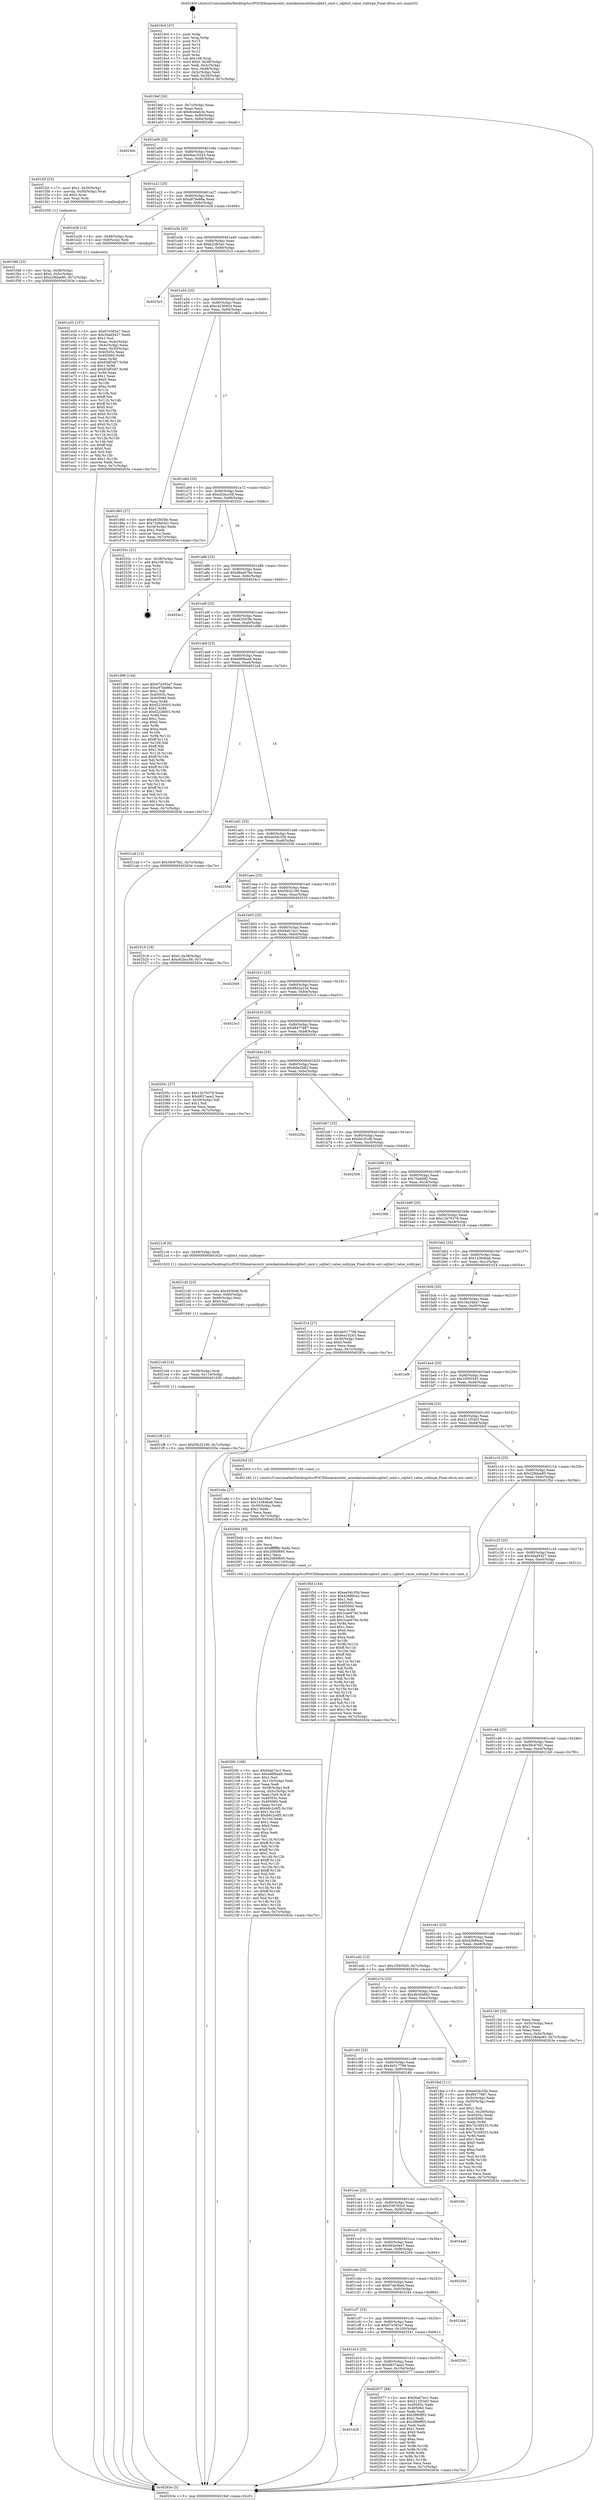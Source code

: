 digraph "0x4019c0" {
  label = "0x4019c0 (/mnt/c/Users/mathe/Desktop/tcc/POCII/binaries/extr_mimikatzmodulessqlite3_omit.c_sqlite3_value_subtype_Final-ollvm.out::main(0))"
  labelloc = "t"
  node[shape=record]

  Entry [label="",width=0.3,height=0.3,shape=circle,fillcolor=black,style=filled]
  "0x4019ef" [label="{
     0x4019ef [26]\l
     | [instrs]\l
     &nbsp;&nbsp;0x4019ef \<+3\>: mov -0x7c(%rbp),%eax\l
     &nbsp;&nbsp;0x4019f2 \<+2\>: mov %eax,%ecx\l
     &nbsp;&nbsp;0x4019f4 \<+6\>: sub $0x8ce4ab3e,%ecx\l
     &nbsp;&nbsp;0x4019fa \<+3\>: mov %eax,-0x80(%rbp)\l
     &nbsp;&nbsp;0x4019fd \<+6\>: mov %ecx,-0x84(%rbp)\l
     &nbsp;&nbsp;0x401a03 \<+6\>: je 000000000040249c \<main+0xadc\>\l
  }"]
  "0x40249c" [label="{
     0x40249c\l
  }", style=dashed]
  "0x401a09" [label="{
     0x401a09 [25]\l
     | [instrs]\l
     &nbsp;&nbsp;0x401a09 \<+5\>: jmp 0000000000401a0e \<main+0x4e\>\l
     &nbsp;&nbsp;0x401a0e \<+3\>: mov -0x80(%rbp),%eax\l
     &nbsp;&nbsp;0x401a11 \<+5\>: sub $0x9ea10243,%eax\l
     &nbsp;&nbsp;0x401a16 \<+6\>: mov %eax,-0x88(%rbp)\l
     &nbsp;&nbsp;0x401a1c \<+6\>: je 0000000000401f2f \<main+0x56f\>\l
  }"]
  Exit [label="",width=0.3,height=0.3,shape=circle,fillcolor=black,style=filled,peripheries=2]
  "0x401f2f" [label="{
     0x401f2f [23]\l
     | [instrs]\l
     &nbsp;&nbsp;0x401f2f \<+7\>: movl $0x1,-0x50(%rbp)\l
     &nbsp;&nbsp;0x401f36 \<+4\>: movslq -0x50(%rbp),%rax\l
     &nbsp;&nbsp;0x401f3a \<+4\>: shl $0x2,%rax\l
     &nbsp;&nbsp;0x401f3e \<+3\>: mov %rax,%rdi\l
     &nbsp;&nbsp;0x401f41 \<+5\>: call 0000000000401050 \<malloc@plt\>\l
     | [calls]\l
     &nbsp;&nbsp;0x401050 \{1\} (unknown)\l
  }"]
  "0x401a22" [label="{
     0x401a22 [25]\l
     | [instrs]\l
     &nbsp;&nbsp;0x401a22 \<+5\>: jmp 0000000000401a27 \<main+0x67\>\l
     &nbsp;&nbsp;0x401a27 \<+3\>: mov -0x80(%rbp),%eax\l
     &nbsp;&nbsp;0x401a2a \<+5\>: sub $0xa97be88a,%eax\l
     &nbsp;&nbsp;0x401a2f \<+6\>: mov %eax,-0x8c(%rbp)\l
     &nbsp;&nbsp;0x401a35 \<+6\>: je 0000000000401e28 \<main+0x468\>\l
  }"]
  "0x4021f8" [label="{
     0x4021f8 [12]\l
     | [instrs]\l
     &nbsp;&nbsp;0x4021f8 \<+7\>: movl $0xf3b32190,-0x7c(%rbp)\l
     &nbsp;&nbsp;0x4021ff \<+5\>: jmp 000000000040263e \<main+0xc7e\>\l
  }"]
  "0x401e28" [label="{
     0x401e28 [13]\l
     | [instrs]\l
     &nbsp;&nbsp;0x401e28 \<+4\>: mov -0x48(%rbp),%rax\l
     &nbsp;&nbsp;0x401e2c \<+4\>: mov 0x8(%rax),%rdi\l
     &nbsp;&nbsp;0x401e30 \<+5\>: call 0000000000401060 \<atoi@plt\>\l
     | [calls]\l
     &nbsp;&nbsp;0x401060 \{1\} (unknown)\l
  }"]
  "0x401a3b" [label="{
     0x401a3b [25]\l
     | [instrs]\l
     &nbsp;&nbsp;0x401a3b \<+5\>: jmp 0000000000401a40 \<main+0x80\>\l
     &nbsp;&nbsp;0x401a40 \<+3\>: mov -0x80(%rbp),%eax\l
     &nbsp;&nbsp;0x401a43 \<+5\>: sub $0xb2cf63a1,%eax\l
     &nbsp;&nbsp;0x401a48 \<+6\>: mov %eax,-0x90(%rbp)\l
     &nbsp;&nbsp;0x401a4e \<+6\>: je 00000000004025c3 \<main+0xc03\>\l
  }"]
  "0x4021e9" [label="{
     0x4021e9 [15]\l
     | [instrs]\l
     &nbsp;&nbsp;0x4021e9 \<+4\>: mov -0x58(%rbp),%rdi\l
     &nbsp;&nbsp;0x4021ed \<+6\>: mov %eax,-0x114(%rbp)\l
     &nbsp;&nbsp;0x4021f3 \<+5\>: call 0000000000401030 \<free@plt\>\l
     | [calls]\l
     &nbsp;&nbsp;0x401030 \{1\} (unknown)\l
  }"]
  "0x4025c3" [label="{
     0x4025c3\l
  }", style=dashed]
  "0x401a54" [label="{
     0x401a54 [25]\l
     | [instrs]\l
     &nbsp;&nbsp;0x401a54 \<+5\>: jmp 0000000000401a59 \<main+0x99\>\l
     &nbsp;&nbsp;0x401a59 \<+3\>: mov -0x80(%rbp),%eax\l
     &nbsp;&nbsp;0x401a5c \<+5\>: sub $0xc4230924,%eax\l
     &nbsp;&nbsp;0x401a61 \<+6\>: mov %eax,-0x94(%rbp)\l
     &nbsp;&nbsp;0x401a67 \<+6\>: je 0000000000401d65 \<main+0x3a5\>\l
  }"]
  "0x4021d2" [label="{
     0x4021d2 [23]\l
     | [instrs]\l
     &nbsp;&nbsp;0x4021d2 \<+10\>: movabs $0x4030d6,%rdi\l
     &nbsp;&nbsp;0x4021dc \<+3\>: mov %eax,-0x60(%rbp)\l
     &nbsp;&nbsp;0x4021df \<+3\>: mov -0x60(%rbp),%esi\l
     &nbsp;&nbsp;0x4021e2 \<+2\>: mov $0x0,%al\l
     &nbsp;&nbsp;0x4021e4 \<+5\>: call 0000000000401040 \<printf@plt\>\l
     | [calls]\l
     &nbsp;&nbsp;0x401040 \{1\} (unknown)\l
  }"]
  "0x401d65" [label="{
     0x401d65 [27]\l
     | [instrs]\l
     &nbsp;&nbsp;0x401d65 \<+5\>: mov $0xe63503fe,%eax\l
     &nbsp;&nbsp;0x401d6a \<+5\>: mov $0x720bd3d1,%ecx\l
     &nbsp;&nbsp;0x401d6f \<+3\>: mov -0x34(%rbp),%edx\l
     &nbsp;&nbsp;0x401d72 \<+3\>: cmp $0x2,%edx\l
     &nbsp;&nbsp;0x401d75 \<+3\>: cmovne %ecx,%eax\l
     &nbsp;&nbsp;0x401d78 \<+3\>: mov %eax,-0x7c(%rbp)\l
     &nbsp;&nbsp;0x401d7b \<+5\>: jmp 000000000040263e \<main+0xc7e\>\l
  }"]
  "0x401a6d" [label="{
     0x401a6d [25]\l
     | [instrs]\l
     &nbsp;&nbsp;0x401a6d \<+5\>: jmp 0000000000401a72 \<main+0xb2\>\l
     &nbsp;&nbsp;0x401a72 \<+3\>: mov -0x80(%rbp),%eax\l
     &nbsp;&nbsp;0x401a75 \<+5\>: sub $0xc62bcc58,%eax\l
     &nbsp;&nbsp;0x401a7a \<+6\>: mov %eax,-0x98(%rbp)\l
     &nbsp;&nbsp;0x401a80 \<+6\>: je 000000000040252c \<main+0xb6c\>\l
  }"]
  "0x40263e" [label="{
     0x40263e [5]\l
     | [instrs]\l
     &nbsp;&nbsp;0x40263e \<+5\>: jmp 00000000004019ef \<main+0x2f\>\l
  }"]
  "0x4019c0" [label="{
     0x4019c0 [47]\l
     | [instrs]\l
     &nbsp;&nbsp;0x4019c0 \<+1\>: push %rbp\l
     &nbsp;&nbsp;0x4019c1 \<+3\>: mov %rsp,%rbp\l
     &nbsp;&nbsp;0x4019c4 \<+2\>: push %r15\l
     &nbsp;&nbsp;0x4019c6 \<+2\>: push %r14\l
     &nbsp;&nbsp;0x4019c8 \<+2\>: push %r13\l
     &nbsp;&nbsp;0x4019ca \<+2\>: push %r12\l
     &nbsp;&nbsp;0x4019cc \<+1\>: push %rbx\l
     &nbsp;&nbsp;0x4019cd \<+7\>: sub $0x108,%rsp\l
     &nbsp;&nbsp;0x4019d4 \<+7\>: movl $0x0,-0x38(%rbp)\l
     &nbsp;&nbsp;0x4019db \<+3\>: mov %edi,-0x3c(%rbp)\l
     &nbsp;&nbsp;0x4019de \<+4\>: mov %rsi,-0x48(%rbp)\l
     &nbsp;&nbsp;0x4019e2 \<+3\>: mov -0x3c(%rbp),%edi\l
     &nbsp;&nbsp;0x4019e5 \<+3\>: mov %edi,-0x34(%rbp)\l
     &nbsp;&nbsp;0x4019e8 \<+7\>: movl $0xc4230924,-0x7c(%rbp)\l
  }"]
  "0x4020fc" [label="{
     0x4020fc [168]\l
     | [instrs]\l
     &nbsp;&nbsp;0x4020fc \<+5\>: mov $0xf4ab7ec1,%ecx\l
     &nbsp;&nbsp;0x402101 \<+5\>: mov $0xed6fbaa9,%edx\l
     &nbsp;&nbsp;0x402106 \<+3\>: mov $0x1,%sil\l
     &nbsp;&nbsp;0x402109 \<+6\>: mov -0x110(%rbp),%edi\l
     &nbsp;&nbsp;0x40210f \<+3\>: imul %eax,%edi\l
     &nbsp;&nbsp;0x402112 \<+4\>: mov -0x58(%rbp),%r8\l
     &nbsp;&nbsp;0x402116 \<+4\>: movslq -0x5c(%rbp),%r9\l
     &nbsp;&nbsp;0x40211a \<+4\>: mov %edi,(%r8,%r9,4)\l
     &nbsp;&nbsp;0x40211e \<+7\>: mov 0x40505c,%eax\l
     &nbsp;&nbsp;0x402125 \<+7\>: mov 0x405060,%edi\l
     &nbsp;&nbsp;0x40212c \<+3\>: mov %eax,%r10d\l
     &nbsp;&nbsp;0x40212f \<+7\>: sub $0xb8c2c6f5,%r10d\l
     &nbsp;&nbsp;0x402136 \<+4\>: sub $0x1,%r10d\l
     &nbsp;&nbsp;0x40213a \<+7\>: add $0xb8c2c6f5,%r10d\l
     &nbsp;&nbsp;0x402141 \<+4\>: imul %r10d,%eax\l
     &nbsp;&nbsp;0x402145 \<+3\>: and $0x1,%eax\l
     &nbsp;&nbsp;0x402148 \<+3\>: cmp $0x0,%eax\l
     &nbsp;&nbsp;0x40214b \<+4\>: sete %r11b\l
     &nbsp;&nbsp;0x40214f \<+3\>: cmp $0xa,%edi\l
     &nbsp;&nbsp;0x402152 \<+3\>: setl %bl\l
     &nbsp;&nbsp;0x402155 \<+3\>: mov %r11b,%r14b\l
     &nbsp;&nbsp;0x402158 \<+4\>: xor $0xff,%r14b\l
     &nbsp;&nbsp;0x40215c \<+3\>: mov %bl,%r15b\l
     &nbsp;&nbsp;0x40215f \<+4\>: xor $0xff,%r15b\l
     &nbsp;&nbsp;0x402163 \<+4\>: xor $0x1,%sil\l
     &nbsp;&nbsp;0x402167 \<+3\>: mov %r14b,%r12b\l
     &nbsp;&nbsp;0x40216a \<+4\>: and $0xff,%r12b\l
     &nbsp;&nbsp;0x40216e \<+3\>: and %sil,%r11b\l
     &nbsp;&nbsp;0x402171 \<+3\>: mov %r15b,%r13b\l
     &nbsp;&nbsp;0x402174 \<+4\>: and $0xff,%r13b\l
     &nbsp;&nbsp;0x402178 \<+3\>: and %sil,%bl\l
     &nbsp;&nbsp;0x40217b \<+3\>: or %r11b,%r12b\l
     &nbsp;&nbsp;0x40217e \<+3\>: or %bl,%r13b\l
     &nbsp;&nbsp;0x402181 \<+3\>: xor %r13b,%r12b\l
     &nbsp;&nbsp;0x402184 \<+3\>: or %r15b,%r14b\l
     &nbsp;&nbsp;0x402187 \<+4\>: xor $0xff,%r14b\l
     &nbsp;&nbsp;0x40218b \<+4\>: or $0x1,%sil\l
     &nbsp;&nbsp;0x40218f \<+3\>: and %sil,%r14b\l
     &nbsp;&nbsp;0x402192 \<+3\>: or %r14b,%r12b\l
     &nbsp;&nbsp;0x402195 \<+4\>: test $0x1,%r12b\l
     &nbsp;&nbsp;0x402199 \<+3\>: cmovne %edx,%ecx\l
     &nbsp;&nbsp;0x40219c \<+3\>: mov %ecx,-0x7c(%rbp)\l
     &nbsp;&nbsp;0x40219f \<+5\>: jmp 000000000040263e \<main+0xc7e\>\l
  }"]
  "0x40252c" [label="{
     0x40252c [21]\l
     | [instrs]\l
     &nbsp;&nbsp;0x40252c \<+3\>: mov -0x38(%rbp),%eax\l
     &nbsp;&nbsp;0x40252f \<+7\>: add $0x108,%rsp\l
     &nbsp;&nbsp;0x402536 \<+1\>: pop %rbx\l
     &nbsp;&nbsp;0x402537 \<+2\>: pop %r12\l
     &nbsp;&nbsp;0x402539 \<+2\>: pop %r13\l
     &nbsp;&nbsp;0x40253b \<+2\>: pop %r14\l
     &nbsp;&nbsp;0x40253d \<+2\>: pop %r15\l
     &nbsp;&nbsp;0x40253f \<+1\>: pop %rbp\l
     &nbsp;&nbsp;0x402540 \<+1\>: ret\l
  }"]
  "0x401a86" [label="{
     0x401a86 [25]\l
     | [instrs]\l
     &nbsp;&nbsp;0x401a86 \<+5\>: jmp 0000000000401a8b \<main+0xcb\>\l
     &nbsp;&nbsp;0x401a8b \<+3\>: mov -0x80(%rbp),%eax\l
     &nbsp;&nbsp;0x401a8e \<+5\>: sub $0xd8aa67ba,%eax\l
     &nbsp;&nbsp;0x401a93 \<+6\>: mov %eax,-0x9c(%rbp)\l
     &nbsp;&nbsp;0x401a99 \<+6\>: je 00000000004024c1 \<main+0xb01\>\l
  }"]
  "0x4020d4" [label="{
     0x4020d4 [40]\l
     | [instrs]\l
     &nbsp;&nbsp;0x4020d4 \<+5\>: mov $0x2,%ecx\l
     &nbsp;&nbsp;0x4020d9 \<+1\>: cltd\l
     &nbsp;&nbsp;0x4020da \<+2\>: idiv %ecx\l
     &nbsp;&nbsp;0x4020dc \<+6\>: imul $0xfffffffe,%edx,%ecx\l
     &nbsp;&nbsp;0x4020e2 \<+6\>: sub $0x2080f695,%ecx\l
     &nbsp;&nbsp;0x4020e8 \<+3\>: add $0x1,%ecx\l
     &nbsp;&nbsp;0x4020eb \<+6\>: add $0x2080f695,%ecx\l
     &nbsp;&nbsp;0x4020f1 \<+6\>: mov %ecx,-0x110(%rbp)\l
     &nbsp;&nbsp;0x4020f7 \<+5\>: call 0000000000401160 \<next_i\>\l
     | [calls]\l
     &nbsp;&nbsp;0x401160 \{1\} (/mnt/c/Users/mathe/Desktop/tcc/POCII/binaries/extr_mimikatzmodulessqlite3_omit.c_sqlite3_value_subtype_Final-ollvm.out::next_i)\l
  }"]
  "0x4024c1" [label="{
     0x4024c1\l
  }", style=dashed]
  "0x401a9f" [label="{
     0x401a9f [25]\l
     | [instrs]\l
     &nbsp;&nbsp;0x401a9f \<+5\>: jmp 0000000000401aa4 \<main+0xe4\>\l
     &nbsp;&nbsp;0x401aa4 \<+3\>: mov -0x80(%rbp),%eax\l
     &nbsp;&nbsp;0x401aa7 \<+5\>: sub $0xe63503fe,%eax\l
     &nbsp;&nbsp;0x401aac \<+6\>: mov %eax,-0xa0(%rbp)\l
     &nbsp;&nbsp;0x401ab2 \<+6\>: je 0000000000401d98 \<main+0x3d8\>\l
  }"]
  "0x401d29" [label="{
     0x401d29\l
  }", style=dashed]
  "0x401d98" [label="{
     0x401d98 [144]\l
     | [instrs]\l
     &nbsp;&nbsp;0x401d98 \<+5\>: mov $0x67e383a7,%eax\l
     &nbsp;&nbsp;0x401d9d \<+5\>: mov $0xa97be88a,%ecx\l
     &nbsp;&nbsp;0x401da2 \<+2\>: mov $0x1,%dl\l
     &nbsp;&nbsp;0x401da4 \<+7\>: mov 0x40505c,%esi\l
     &nbsp;&nbsp;0x401dab \<+7\>: mov 0x405060,%edi\l
     &nbsp;&nbsp;0x401db2 \<+3\>: mov %esi,%r8d\l
     &nbsp;&nbsp;0x401db5 \<+7\>: add $0xf2226003,%r8d\l
     &nbsp;&nbsp;0x401dbc \<+4\>: sub $0x1,%r8d\l
     &nbsp;&nbsp;0x401dc0 \<+7\>: sub $0xf2226003,%r8d\l
     &nbsp;&nbsp;0x401dc7 \<+4\>: imul %r8d,%esi\l
     &nbsp;&nbsp;0x401dcb \<+3\>: and $0x1,%esi\l
     &nbsp;&nbsp;0x401dce \<+3\>: cmp $0x0,%esi\l
     &nbsp;&nbsp;0x401dd1 \<+4\>: sete %r9b\l
     &nbsp;&nbsp;0x401dd5 \<+3\>: cmp $0xa,%edi\l
     &nbsp;&nbsp;0x401dd8 \<+4\>: setl %r10b\l
     &nbsp;&nbsp;0x401ddc \<+3\>: mov %r9b,%r11b\l
     &nbsp;&nbsp;0x401ddf \<+4\>: xor $0xff,%r11b\l
     &nbsp;&nbsp;0x401de3 \<+3\>: mov %r10b,%bl\l
     &nbsp;&nbsp;0x401de6 \<+3\>: xor $0xff,%bl\l
     &nbsp;&nbsp;0x401de9 \<+3\>: xor $0x1,%dl\l
     &nbsp;&nbsp;0x401dec \<+3\>: mov %r11b,%r14b\l
     &nbsp;&nbsp;0x401def \<+4\>: and $0xff,%r14b\l
     &nbsp;&nbsp;0x401df3 \<+3\>: and %dl,%r9b\l
     &nbsp;&nbsp;0x401df6 \<+3\>: mov %bl,%r15b\l
     &nbsp;&nbsp;0x401df9 \<+4\>: and $0xff,%r15b\l
     &nbsp;&nbsp;0x401dfd \<+3\>: and %dl,%r10b\l
     &nbsp;&nbsp;0x401e00 \<+3\>: or %r9b,%r14b\l
     &nbsp;&nbsp;0x401e03 \<+3\>: or %r10b,%r15b\l
     &nbsp;&nbsp;0x401e06 \<+3\>: xor %r15b,%r14b\l
     &nbsp;&nbsp;0x401e09 \<+3\>: or %bl,%r11b\l
     &nbsp;&nbsp;0x401e0c \<+4\>: xor $0xff,%r11b\l
     &nbsp;&nbsp;0x401e10 \<+3\>: or $0x1,%dl\l
     &nbsp;&nbsp;0x401e13 \<+3\>: and %dl,%r11b\l
     &nbsp;&nbsp;0x401e16 \<+3\>: or %r11b,%r14b\l
     &nbsp;&nbsp;0x401e19 \<+4\>: test $0x1,%r14b\l
     &nbsp;&nbsp;0x401e1d \<+3\>: cmovne %ecx,%eax\l
     &nbsp;&nbsp;0x401e20 \<+3\>: mov %eax,-0x7c(%rbp)\l
     &nbsp;&nbsp;0x401e23 \<+5\>: jmp 000000000040263e \<main+0xc7e\>\l
  }"]
  "0x401ab8" [label="{
     0x401ab8 [25]\l
     | [instrs]\l
     &nbsp;&nbsp;0x401ab8 \<+5\>: jmp 0000000000401abd \<main+0xfd\>\l
     &nbsp;&nbsp;0x401abd \<+3\>: mov -0x80(%rbp),%eax\l
     &nbsp;&nbsp;0x401ac0 \<+5\>: sub $0xed6fbaa9,%eax\l
     &nbsp;&nbsp;0x401ac5 \<+6\>: mov %eax,-0xa4(%rbp)\l
     &nbsp;&nbsp;0x401acb \<+6\>: je 00000000004021a4 \<main+0x7e4\>\l
  }"]
  "0x401e35" [label="{
     0x401e35 [157]\l
     | [instrs]\l
     &nbsp;&nbsp;0x401e35 \<+5\>: mov $0x67e383a7,%ecx\l
     &nbsp;&nbsp;0x401e3a \<+5\>: mov $0x30ad5427,%edx\l
     &nbsp;&nbsp;0x401e3f \<+3\>: mov $0x1,%sil\l
     &nbsp;&nbsp;0x401e42 \<+3\>: mov %eax,-0x4c(%rbp)\l
     &nbsp;&nbsp;0x401e45 \<+3\>: mov -0x4c(%rbp),%eax\l
     &nbsp;&nbsp;0x401e48 \<+3\>: mov %eax,-0x30(%rbp)\l
     &nbsp;&nbsp;0x401e4b \<+7\>: mov 0x40505c,%eax\l
     &nbsp;&nbsp;0x401e52 \<+8\>: mov 0x405060,%r8d\l
     &nbsp;&nbsp;0x401e5a \<+3\>: mov %eax,%r9d\l
     &nbsp;&nbsp;0x401e5d \<+7\>: sub $0x83df34f7,%r9d\l
     &nbsp;&nbsp;0x401e64 \<+4\>: sub $0x1,%r9d\l
     &nbsp;&nbsp;0x401e68 \<+7\>: add $0x83df34f7,%r9d\l
     &nbsp;&nbsp;0x401e6f \<+4\>: imul %r9d,%eax\l
     &nbsp;&nbsp;0x401e73 \<+3\>: and $0x1,%eax\l
     &nbsp;&nbsp;0x401e76 \<+3\>: cmp $0x0,%eax\l
     &nbsp;&nbsp;0x401e79 \<+4\>: sete %r10b\l
     &nbsp;&nbsp;0x401e7d \<+4\>: cmp $0xa,%r8d\l
     &nbsp;&nbsp;0x401e81 \<+4\>: setl %r11b\l
     &nbsp;&nbsp;0x401e85 \<+3\>: mov %r10b,%bl\l
     &nbsp;&nbsp;0x401e88 \<+3\>: xor $0xff,%bl\l
     &nbsp;&nbsp;0x401e8b \<+3\>: mov %r11b,%r14b\l
     &nbsp;&nbsp;0x401e8e \<+4\>: xor $0xff,%r14b\l
     &nbsp;&nbsp;0x401e92 \<+4\>: xor $0x0,%sil\l
     &nbsp;&nbsp;0x401e96 \<+3\>: mov %bl,%r15b\l
     &nbsp;&nbsp;0x401e99 \<+4\>: and $0x0,%r15b\l
     &nbsp;&nbsp;0x401e9d \<+3\>: and %sil,%r10b\l
     &nbsp;&nbsp;0x401ea0 \<+3\>: mov %r14b,%r12b\l
     &nbsp;&nbsp;0x401ea3 \<+4\>: and $0x0,%r12b\l
     &nbsp;&nbsp;0x401ea7 \<+3\>: and %sil,%r11b\l
     &nbsp;&nbsp;0x401eaa \<+3\>: or %r10b,%r15b\l
     &nbsp;&nbsp;0x401ead \<+3\>: or %r11b,%r12b\l
     &nbsp;&nbsp;0x401eb0 \<+3\>: xor %r12b,%r15b\l
     &nbsp;&nbsp;0x401eb3 \<+3\>: or %r14b,%bl\l
     &nbsp;&nbsp;0x401eb6 \<+3\>: xor $0xff,%bl\l
     &nbsp;&nbsp;0x401eb9 \<+4\>: or $0x0,%sil\l
     &nbsp;&nbsp;0x401ebd \<+3\>: and %sil,%bl\l
     &nbsp;&nbsp;0x401ec0 \<+3\>: or %bl,%r15b\l
     &nbsp;&nbsp;0x401ec3 \<+4\>: test $0x1,%r15b\l
     &nbsp;&nbsp;0x401ec7 \<+3\>: cmovne %edx,%ecx\l
     &nbsp;&nbsp;0x401eca \<+3\>: mov %ecx,-0x7c(%rbp)\l
     &nbsp;&nbsp;0x401ecd \<+5\>: jmp 000000000040263e \<main+0xc7e\>\l
  }"]
  "0x402077" [label="{
     0x402077 [88]\l
     | [instrs]\l
     &nbsp;&nbsp;0x402077 \<+5\>: mov $0xf4ab7ec1,%eax\l
     &nbsp;&nbsp;0x40207c \<+5\>: mov $0x211f33d3,%ecx\l
     &nbsp;&nbsp;0x402081 \<+7\>: mov 0x40505c,%edx\l
     &nbsp;&nbsp;0x402088 \<+7\>: mov 0x405060,%esi\l
     &nbsp;&nbsp;0x40208f \<+2\>: mov %edx,%edi\l
     &nbsp;&nbsp;0x402091 \<+6\>: add $0x3f90ff55,%edi\l
     &nbsp;&nbsp;0x402097 \<+3\>: sub $0x1,%edi\l
     &nbsp;&nbsp;0x40209a \<+6\>: sub $0x3f90ff55,%edi\l
     &nbsp;&nbsp;0x4020a0 \<+3\>: imul %edi,%edx\l
     &nbsp;&nbsp;0x4020a3 \<+3\>: and $0x1,%edx\l
     &nbsp;&nbsp;0x4020a6 \<+3\>: cmp $0x0,%edx\l
     &nbsp;&nbsp;0x4020a9 \<+4\>: sete %r8b\l
     &nbsp;&nbsp;0x4020ad \<+3\>: cmp $0xa,%esi\l
     &nbsp;&nbsp;0x4020b0 \<+4\>: setl %r9b\l
     &nbsp;&nbsp;0x4020b4 \<+3\>: mov %r8b,%r10b\l
     &nbsp;&nbsp;0x4020b7 \<+3\>: and %r9b,%r10b\l
     &nbsp;&nbsp;0x4020ba \<+3\>: xor %r9b,%r8b\l
     &nbsp;&nbsp;0x4020bd \<+3\>: or %r8b,%r10b\l
     &nbsp;&nbsp;0x4020c0 \<+4\>: test $0x1,%r10b\l
     &nbsp;&nbsp;0x4020c4 \<+3\>: cmovne %ecx,%eax\l
     &nbsp;&nbsp;0x4020c7 \<+3\>: mov %eax,-0x7c(%rbp)\l
     &nbsp;&nbsp;0x4020ca \<+5\>: jmp 000000000040263e \<main+0xc7e\>\l
  }"]
  "0x4021a4" [label="{
     0x4021a4 [12]\l
     | [instrs]\l
     &nbsp;&nbsp;0x4021a4 \<+7\>: movl $0x39c67fd1,-0x7c(%rbp)\l
     &nbsp;&nbsp;0x4021ab \<+5\>: jmp 000000000040263e \<main+0xc7e\>\l
  }"]
  "0x401ad1" [label="{
     0x401ad1 [25]\l
     | [instrs]\l
     &nbsp;&nbsp;0x401ad1 \<+5\>: jmp 0000000000401ad6 \<main+0x116\>\l
     &nbsp;&nbsp;0x401ad6 \<+3\>: mov -0x80(%rbp),%eax\l
     &nbsp;&nbsp;0x401ad9 \<+5\>: sub $0xee5dc35b,%eax\l
     &nbsp;&nbsp;0x401ade \<+6\>: mov %eax,-0xa8(%rbp)\l
     &nbsp;&nbsp;0x401ae4 \<+6\>: je 000000000040255d \<main+0xb9d\>\l
  }"]
  "0x401d10" [label="{
     0x401d10 [25]\l
     | [instrs]\l
     &nbsp;&nbsp;0x401d10 \<+5\>: jmp 0000000000401d15 \<main+0x355\>\l
     &nbsp;&nbsp;0x401d15 \<+3\>: mov -0x80(%rbp),%eax\l
     &nbsp;&nbsp;0x401d18 \<+5\>: sub $0x6837aea2,%eax\l
     &nbsp;&nbsp;0x401d1d \<+6\>: mov %eax,-0x104(%rbp)\l
     &nbsp;&nbsp;0x401d23 \<+6\>: je 0000000000402077 \<main+0x6b7\>\l
  }"]
  "0x40255d" [label="{
     0x40255d\l
  }", style=dashed]
  "0x401aea" [label="{
     0x401aea [25]\l
     | [instrs]\l
     &nbsp;&nbsp;0x401aea \<+5\>: jmp 0000000000401aef \<main+0x12f\>\l
     &nbsp;&nbsp;0x401aef \<+3\>: mov -0x80(%rbp),%eax\l
     &nbsp;&nbsp;0x401af2 \<+5\>: sub $0xf3b32190,%eax\l
     &nbsp;&nbsp;0x401af7 \<+6\>: mov %eax,-0xac(%rbp)\l
     &nbsp;&nbsp;0x401afd \<+6\>: je 0000000000402519 \<main+0xb59\>\l
  }"]
  "0x402541" [label="{
     0x402541\l
  }", style=dashed]
  "0x402519" [label="{
     0x402519 [19]\l
     | [instrs]\l
     &nbsp;&nbsp;0x402519 \<+7\>: movl $0x0,-0x38(%rbp)\l
     &nbsp;&nbsp;0x402520 \<+7\>: movl $0xc62bcc58,-0x7c(%rbp)\l
     &nbsp;&nbsp;0x402527 \<+5\>: jmp 000000000040263e \<main+0xc7e\>\l
  }"]
  "0x401b03" [label="{
     0x401b03 [25]\l
     | [instrs]\l
     &nbsp;&nbsp;0x401b03 \<+5\>: jmp 0000000000401b08 \<main+0x148\>\l
     &nbsp;&nbsp;0x401b08 \<+3\>: mov -0x80(%rbp),%eax\l
     &nbsp;&nbsp;0x401b0b \<+5\>: sub $0xf4ab7ec1,%eax\l
     &nbsp;&nbsp;0x401b10 \<+6\>: mov %eax,-0xb0(%rbp)\l
     &nbsp;&nbsp;0x401b16 \<+6\>: je 0000000000402569 \<main+0xba9\>\l
  }"]
  "0x401cf7" [label="{
     0x401cf7 [25]\l
     | [instrs]\l
     &nbsp;&nbsp;0x401cf7 \<+5\>: jmp 0000000000401cfc \<main+0x33c\>\l
     &nbsp;&nbsp;0x401cfc \<+3\>: mov -0x80(%rbp),%eax\l
     &nbsp;&nbsp;0x401cff \<+5\>: sub $0x67e383a7,%eax\l
     &nbsp;&nbsp;0x401d04 \<+6\>: mov %eax,-0x100(%rbp)\l
     &nbsp;&nbsp;0x401d0a \<+6\>: je 0000000000402541 \<main+0xb81\>\l
  }"]
  "0x402569" [label="{
     0x402569\l
  }", style=dashed]
  "0x401b1c" [label="{
     0x401b1c [25]\l
     | [instrs]\l
     &nbsp;&nbsp;0x401b1c \<+5\>: jmp 0000000000401b21 \<main+0x161\>\l
     &nbsp;&nbsp;0x401b21 \<+3\>: mov -0x80(%rbp),%eax\l
     &nbsp;&nbsp;0x401b24 \<+5\>: sub $0xf8d2a23d,%eax\l
     &nbsp;&nbsp;0x401b29 \<+6\>: mov %eax,-0xb4(%rbp)\l
     &nbsp;&nbsp;0x401b2f \<+6\>: je 00000000004023c3 \<main+0xa03\>\l
  }"]
  "0x402344" [label="{
     0x402344\l
  }", style=dashed]
  "0x4023c3" [label="{
     0x4023c3\l
  }", style=dashed]
  "0x401b35" [label="{
     0x401b35 [25]\l
     | [instrs]\l
     &nbsp;&nbsp;0x401b35 \<+5\>: jmp 0000000000401b3a \<main+0x17a\>\l
     &nbsp;&nbsp;0x401b3a \<+3\>: mov -0x80(%rbp),%eax\l
     &nbsp;&nbsp;0x401b3d \<+5\>: sub $0xf9477887,%eax\l
     &nbsp;&nbsp;0x401b42 \<+6\>: mov %eax,-0xb8(%rbp)\l
     &nbsp;&nbsp;0x401b48 \<+6\>: je 000000000040205c \<main+0x69c\>\l
  }"]
  "0x401cde" [label="{
     0x401cde [25]\l
     | [instrs]\l
     &nbsp;&nbsp;0x401cde \<+5\>: jmp 0000000000401ce3 \<main+0x323\>\l
     &nbsp;&nbsp;0x401ce3 \<+3\>: mov -0x80(%rbp),%eax\l
     &nbsp;&nbsp;0x401ce6 \<+5\>: sub $0x67ab3bed,%eax\l
     &nbsp;&nbsp;0x401ceb \<+6\>: mov %eax,-0xfc(%rbp)\l
     &nbsp;&nbsp;0x401cf1 \<+6\>: je 0000000000402344 \<main+0x984\>\l
  }"]
  "0x40205c" [label="{
     0x40205c [27]\l
     | [instrs]\l
     &nbsp;&nbsp;0x40205c \<+5\>: mov $0x12b76378,%eax\l
     &nbsp;&nbsp;0x402061 \<+5\>: mov $0x6837aea2,%ecx\l
     &nbsp;&nbsp;0x402066 \<+3\>: mov -0x29(%rbp),%dl\l
     &nbsp;&nbsp;0x402069 \<+3\>: test $0x1,%dl\l
     &nbsp;&nbsp;0x40206c \<+3\>: cmovne %ecx,%eax\l
     &nbsp;&nbsp;0x40206f \<+3\>: mov %eax,-0x7c(%rbp)\l
     &nbsp;&nbsp;0x402072 \<+5\>: jmp 000000000040263e \<main+0xc7e\>\l
  }"]
  "0x401b4e" [label="{
     0x401b4e [25]\l
     | [instrs]\l
     &nbsp;&nbsp;0x401b4e \<+5\>: jmp 0000000000401b53 \<main+0x193\>\l
     &nbsp;&nbsp;0x401b53 \<+3\>: mov -0x80(%rbp),%eax\l
     &nbsp;&nbsp;0x401b56 \<+5\>: sub $0xfebe2b82,%eax\l
     &nbsp;&nbsp;0x401b5b \<+6\>: mov %eax,-0xbc(%rbp)\l
     &nbsp;&nbsp;0x401b61 \<+6\>: je 000000000040228a \<main+0x8ca\>\l
  }"]
  "0x402204" [label="{
     0x402204\l
  }", style=dashed]
  "0x40228a" [label="{
     0x40228a\l
  }", style=dashed]
  "0x401b67" [label="{
     0x401b67 [25]\l
     | [instrs]\l
     &nbsp;&nbsp;0x401b67 \<+5\>: jmp 0000000000401b6c \<main+0x1ac\>\l
     &nbsp;&nbsp;0x401b6c \<+3\>: mov -0x80(%rbp),%eax\l
     &nbsp;&nbsp;0x401b6f \<+5\>: sub $0x6d181d6,%eax\l
     &nbsp;&nbsp;0x401b74 \<+6\>: mov %eax,-0xc0(%rbp)\l
     &nbsp;&nbsp;0x401b7a \<+6\>: je 0000000000402508 \<main+0xb48\>\l
  }"]
  "0x401cc5" [label="{
     0x401cc5 [25]\l
     | [instrs]\l
     &nbsp;&nbsp;0x401cc5 \<+5\>: jmp 0000000000401cca \<main+0x30a\>\l
     &nbsp;&nbsp;0x401cca \<+3\>: mov -0x80(%rbp),%eax\l
     &nbsp;&nbsp;0x401ccd \<+5\>: sub $0x562e0447,%eax\l
     &nbsp;&nbsp;0x401cd2 \<+6\>: mov %eax,-0xf8(%rbp)\l
     &nbsp;&nbsp;0x401cd8 \<+6\>: je 0000000000402204 \<main+0x844\>\l
  }"]
  "0x402508" [label="{
     0x402508\l
  }", style=dashed]
  "0x401b80" [label="{
     0x401b80 [25]\l
     | [instrs]\l
     &nbsp;&nbsp;0x401b80 \<+5\>: jmp 0000000000401b85 \<main+0x1c5\>\l
     &nbsp;&nbsp;0x401b85 \<+3\>: mov -0x80(%rbp),%eax\l
     &nbsp;&nbsp;0x401b88 \<+5\>: sub $0x70abd92,%eax\l
     &nbsp;&nbsp;0x401b8d \<+6\>: mov %eax,-0xc4(%rbp)\l
     &nbsp;&nbsp;0x401b93 \<+6\>: je 000000000040236b \<main+0x9ab\>\l
  }"]
  "0x4024a8" [label="{
     0x4024a8\l
  }", style=dashed]
  "0x40236b" [label="{
     0x40236b\l
  }", style=dashed]
  "0x401b99" [label="{
     0x401b99 [25]\l
     | [instrs]\l
     &nbsp;&nbsp;0x401b99 \<+5\>: jmp 0000000000401b9e \<main+0x1de\>\l
     &nbsp;&nbsp;0x401b9e \<+3\>: mov -0x80(%rbp),%eax\l
     &nbsp;&nbsp;0x401ba1 \<+5\>: sub $0x12b76378,%eax\l
     &nbsp;&nbsp;0x401ba6 \<+6\>: mov %eax,-0xc8(%rbp)\l
     &nbsp;&nbsp;0x401bac \<+6\>: je 00000000004021c9 \<main+0x809\>\l
  }"]
  "0x401cac" [label="{
     0x401cac [25]\l
     | [instrs]\l
     &nbsp;&nbsp;0x401cac \<+5\>: jmp 0000000000401cb1 \<main+0x2f1\>\l
     &nbsp;&nbsp;0x401cb1 \<+3\>: mov -0x80(%rbp),%eax\l
     &nbsp;&nbsp;0x401cb4 \<+5\>: sub $0x538762c0,%eax\l
     &nbsp;&nbsp;0x401cb9 \<+6\>: mov %eax,-0xf4(%rbp)\l
     &nbsp;&nbsp;0x401cbf \<+6\>: je 00000000004024a8 \<main+0xae8\>\l
  }"]
  "0x4021c9" [label="{
     0x4021c9 [9]\l
     | [instrs]\l
     &nbsp;&nbsp;0x4021c9 \<+4\>: mov -0x58(%rbp),%rdi\l
     &nbsp;&nbsp;0x4021cd \<+5\>: call 0000000000401620 \<sqlite3_value_subtype\>\l
     | [calls]\l
     &nbsp;&nbsp;0x401620 \{1\} (/mnt/c/Users/mathe/Desktop/tcc/POCII/binaries/extr_mimikatzmodulessqlite3_omit.c_sqlite3_value_subtype_Final-ollvm.out::sqlite3_value_subtype)\l
  }"]
  "0x401bb2" [label="{
     0x401bb2 [25]\l
     | [instrs]\l
     &nbsp;&nbsp;0x401bb2 \<+5\>: jmp 0000000000401bb7 \<main+0x1f7\>\l
     &nbsp;&nbsp;0x401bb7 \<+3\>: mov -0x80(%rbp),%eax\l
     &nbsp;&nbsp;0x401bba \<+5\>: sub $0x14364bab,%eax\l
     &nbsp;&nbsp;0x401bbf \<+6\>: mov %eax,-0xcc(%rbp)\l
     &nbsp;&nbsp;0x401bc5 \<+6\>: je 0000000000401f14 \<main+0x554\>\l
  }"]
  "0x4024fc" [label="{
     0x4024fc\l
  }", style=dashed]
  "0x401f14" [label="{
     0x401f14 [27]\l
     | [instrs]\l
     &nbsp;&nbsp;0x401f14 \<+5\>: mov $0x4b517799,%eax\l
     &nbsp;&nbsp;0x401f19 \<+5\>: mov $0x9ea10243,%ecx\l
     &nbsp;&nbsp;0x401f1e \<+3\>: mov -0x30(%rbp),%edx\l
     &nbsp;&nbsp;0x401f21 \<+3\>: cmp $0x0,%edx\l
     &nbsp;&nbsp;0x401f24 \<+3\>: cmove %ecx,%eax\l
     &nbsp;&nbsp;0x401f27 \<+3\>: mov %eax,-0x7c(%rbp)\l
     &nbsp;&nbsp;0x401f2a \<+5\>: jmp 000000000040263e \<main+0xc7e\>\l
  }"]
  "0x401bcb" [label="{
     0x401bcb [25]\l
     | [instrs]\l
     &nbsp;&nbsp;0x401bcb \<+5\>: jmp 0000000000401bd0 \<main+0x210\>\l
     &nbsp;&nbsp;0x401bd0 \<+3\>: mov -0x80(%rbp),%eax\l
     &nbsp;&nbsp;0x401bd3 \<+5\>: sub $0x16a34ba7,%eax\l
     &nbsp;&nbsp;0x401bd8 \<+6\>: mov %eax,-0xd0(%rbp)\l
     &nbsp;&nbsp;0x401bde \<+6\>: je 0000000000401ef9 \<main+0x539\>\l
  }"]
  "0x401c93" [label="{
     0x401c93 [25]\l
     | [instrs]\l
     &nbsp;&nbsp;0x401c93 \<+5\>: jmp 0000000000401c98 \<main+0x2d8\>\l
     &nbsp;&nbsp;0x401c98 \<+3\>: mov -0x80(%rbp),%eax\l
     &nbsp;&nbsp;0x401c9b \<+5\>: sub $0x4b517799,%eax\l
     &nbsp;&nbsp;0x401ca0 \<+6\>: mov %eax,-0xf0(%rbp)\l
     &nbsp;&nbsp;0x401ca6 \<+6\>: je 00000000004024fc \<main+0xb3c\>\l
  }"]
  "0x401ef9" [label="{
     0x401ef9\l
  }", style=dashed]
  "0x401be4" [label="{
     0x401be4 [25]\l
     | [instrs]\l
     &nbsp;&nbsp;0x401be4 \<+5\>: jmp 0000000000401be9 \<main+0x229\>\l
     &nbsp;&nbsp;0x401be9 \<+3\>: mov -0x80(%rbp),%eax\l
     &nbsp;&nbsp;0x401bec \<+5\>: sub $0x1f593545,%eax\l
     &nbsp;&nbsp;0x401bf1 \<+6\>: mov %eax,-0xd4(%rbp)\l
     &nbsp;&nbsp;0x401bf7 \<+6\>: je 0000000000401ede \<main+0x51e\>\l
  }"]
  "0x4025f1" [label="{
     0x4025f1\l
  }", style=dashed]
  "0x401ede" [label="{
     0x401ede [27]\l
     | [instrs]\l
     &nbsp;&nbsp;0x401ede \<+5\>: mov $0x16a34ba7,%eax\l
     &nbsp;&nbsp;0x401ee3 \<+5\>: mov $0x14364bab,%ecx\l
     &nbsp;&nbsp;0x401ee8 \<+3\>: mov -0x30(%rbp),%edx\l
     &nbsp;&nbsp;0x401eeb \<+3\>: cmp $0x1,%edx\l
     &nbsp;&nbsp;0x401eee \<+3\>: cmovl %ecx,%eax\l
     &nbsp;&nbsp;0x401ef1 \<+3\>: mov %eax,-0x7c(%rbp)\l
     &nbsp;&nbsp;0x401ef4 \<+5\>: jmp 000000000040263e \<main+0xc7e\>\l
  }"]
  "0x401bfd" [label="{
     0x401bfd [25]\l
     | [instrs]\l
     &nbsp;&nbsp;0x401bfd \<+5\>: jmp 0000000000401c02 \<main+0x242\>\l
     &nbsp;&nbsp;0x401c02 \<+3\>: mov -0x80(%rbp),%eax\l
     &nbsp;&nbsp;0x401c05 \<+5\>: sub $0x211f33d3,%eax\l
     &nbsp;&nbsp;0x401c0a \<+6\>: mov %eax,-0xd8(%rbp)\l
     &nbsp;&nbsp;0x401c10 \<+6\>: je 00000000004020cf \<main+0x70f\>\l
  }"]
  "0x401c7a" [label="{
     0x401c7a [25]\l
     | [instrs]\l
     &nbsp;&nbsp;0x401c7a \<+5\>: jmp 0000000000401c7f \<main+0x2bf\>\l
     &nbsp;&nbsp;0x401c7f \<+3\>: mov -0x80(%rbp),%eax\l
     &nbsp;&nbsp;0x401c82 \<+5\>: sub $0x4b3d4662,%eax\l
     &nbsp;&nbsp;0x401c87 \<+6\>: mov %eax,-0xec(%rbp)\l
     &nbsp;&nbsp;0x401c8d \<+6\>: je 00000000004025f1 \<main+0xc31\>\l
  }"]
  "0x4020cf" [label="{
     0x4020cf [5]\l
     | [instrs]\l
     &nbsp;&nbsp;0x4020cf \<+5\>: call 0000000000401160 \<next_i\>\l
     | [calls]\l
     &nbsp;&nbsp;0x401160 \{1\} (/mnt/c/Users/mathe/Desktop/tcc/POCII/binaries/extr_mimikatzmodulessqlite3_omit.c_sqlite3_value_subtype_Final-ollvm.out::next_i)\l
  }"]
  "0x401c16" [label="{
     0x401c16 [25]\l
     | [instrs]\l
     &nbsp;&nbsp;0x401c16 \<+5\>: jmp 0000000000401c1b \<main+0x25b\>\l
     &nbsp;&nbsp;0x401c1b \<+3\>: mov -0x80(%rbp),%eax\l
     &nbsp;&nbsp;0x401c1e \<+5\>: sub $0x228dae85,%eax\l
     &nbsp;&nbsp;0x401c23 \<+6\>: mov %eax,-0xdc(%rbp)\l
     &nbsp;&nbsp;0x401c29 \<+6\>: je 0000000000401f5d \<main+0x59d\>\l
  }"]
  "0x401fed" [label="{
     0x401fed [111]\l
     | [instrs]\l
     &nbsp;&nbsp;0x401fed \<+5\>: mov $0xee5dc35b,%eax\l
     &nbsp;&nbsp;0x401ff2 \<+5\>: mov $0xf9477887,%ecx\l
     &nbsp;&nbsp;0x401ff7 \<+3\>: mov -0x5c(%rbp),%edx\l
     &nbsp;&nbsp;0x401ffa \<+3\>: cmp -0x50(%rbp),%edx\l
     &nbsp;&nbsp;0x401ffd \<+4\>: setl %sil\l
     &nbsp;&nbsp;0x402001 \<+4\>: and $0x1,%sil\l
     &nbsp;&nbsp;0x402005 \<+4\>: mov %sil,-0x29(%rbp)\l
     &nbsp;&nbsp;0x402009 \<+7\>: mov 0x40505c,%edx\l
     &nbsp;&nbsp;0x402010 \<+7\>: mov 0x405060,%edi\l
     &nbsp;&nbsp;0x402017 \<+3\>: mov %edx,%r8d\l
     &nbsp;&nbsp;0x40201a \<+7\>: add $0x7b169533,%r8d\l
     &nbsp;&nbsp;0x402021 \<+4\>: sub $0x1,%r8d\l
     &nbsp;&nbsp;0x402025 \<+7\>: sub $0x7b169533,%r8d\l
     &nbsp;&nbsp;0x40202c \<+4\>: imul %r8d,%edx\l
     &nbsp;&nbsp;0x402030 \<+3\>: and $0x1,%edx\l
     &nbsp;&nbsp;0x402033 \<+3\>: cmp $0x0,%edx\l
     &nbsp;&nbsp;0x402036 \<+4\>: sete %sil\l
     &nbsp;&nbsp;0x40203a \<+3\>: cmp $0xa,%edi\l
     &nbsp;&nbsp;0x40203d \<+4\>: setl %r9b\l
     &nbsp;&nbsp;0x402041 \<+3\>: mov %sil,%r10b\l
     &nbsp;&nbsp;0x402044 \<+3\>: and %r9b,%r10b\l
     &nbsp;&nbsp;0x402047 \<+3\>: xor %r9b,%sil\l
     &nbsp;&nbsp;0x40204a \<+3\>: or %sil,%r10b\l
     &nbsp;&nbsp;0x40204d \<+4\>: test $0x1,%r10b\l
     &nbsp;&nbsp;0x402051 \<+3\>: cmovne %ecx,%eax\l
     &nbsp;&nbsp;0x402054 \<+3\>: mov %eax,-0x7c(%rbp)\l
     &nbsp;&nbsp;0x402057 \<+5\>: jmp 000000000040263e \<main+0xc7e\>\l
  }"]
  "0x401f5d" [label="{
     0x401f5d [144]\l
     | [instrs]\l
     &nbsp;&nbsp;0x401f5d \<+5\>: mov $0xee5dc35b,%eax\l
     &nbsp;&nbsp;0x401f62 \<+5\>: mov $0x42686ca2,%ecx\l
     &nbsp;&nbsp;0x401f67 \<+2\>: mov $0x1,%dl\l
     &nbsp;&nbsp;0x401f69 \<+7\>: mov 0x40505c,%esi\l
     &nbsp;&nbsp;0x401f70 \<+7\>: mov 0x405060,%edi\l
     &nbsp;&nbsp;0x401f77 \<+3\>: mov %esi,%r8d\l
     &nbsp;&nbsp;0x401f7a \<+7\>: sub $0x3cae979e,%r8d\l
     &nbsp;&nbsp;0x401f81 \<+4\>: sub $0x1,%r8d\l
     &nbsp;&nbsp;0x401f85 \<+7\>: add $0x3cae979e,%r8d\l
     &nbsp;&nbsp;0x401f8c \<+4\>: imul %r8d,%esi\l
     &nbsp;&nbsp;0x401f90 \<+3\>: and $0x1,%esi\l
     &nbsp;&nbsp;0x401f93 \<+3\>: cmp $0x0,%esi\l
     &nbsp;&nbsp;0x401f96 \<+4\>: sete %r9b\l
     &nbsp;&nbsp;0x401f9a \<+3\>: cmp $0xa,%edi\l
     &nbsp;&nbsp;0x401f9d \<+4\>: setl %r10b\l
     &nbsp;&nbsp;0x401fa1 \<+3\>: mov %r9b,%r11b\l
     &nbsp;&nbsp;0x401fa4 \<+4\>: xor $0xff,%r11b\l
     &nbsp;&nbsp;0x401fa8 \<+3\>: mov %r10b,%bl\l
     &nbsp;&nbsp;0x401fab \<+3\>: xor $0xff,%bl\l
     &nbsp;&nbsp;0x401fae \<+3\>: xor $0x1,%dl\l
     &nbsp;&nbsp;0x401fb1 \<+3\>: mov %r11b,%r14b\l
     &nbsp;&nbsp;0x401fb4 \<+4\>: and $0xff,%r14b\l
     &nbsp;&nbsp;0x401fb8 \<+3\>: and %dl,%r9b\l
     &nbsp;&nbsp;0x401fbb \<+3\>: mov %bl,%r15b\l
     &nbsp;&nbsp;0x401fbe \<+4\>: and $0xff,%r15b\l
     &nbsp;&nbsp;0x401fc2 \<+3\>: and %dl,%r10b\l
     &nbsp;&nbsp;0x401fc5 \<+3\>: or %r9b,%r14b\l
     &nbsp;&nbsp;0x401fc8 \<+3\>: or %r10b,%r15b\l
     &nbsp;&nbsp;0x401fcb \<+3\>: xor %r15b,%r14b\l
     &nbsp;&nbsp;0x401fce \<+3\>: or %bl,%r11b\l
     &nbsp;&nbsp;0x401fd1 \<+4\>: xor $0xff,%r11b\l
     &nbsp;&nbsp;0x401fd5 \<+3\>: or $0x1,%dl\l
     &nbsp;&nbsp;0x401fd8 \<+3\>: and %dl,%r11b\l
     &nbsp;&nbsp;0x401fdb \<+3\>: or %r11b,%r14b\l
     &nbsp;&nbsp;0x401fde \<+4\>: test $0x1,%r14b\l
     &nbsp;&nbsp;0x401fe2 \<+3\>: cmovne %ecx,%eax\l
     &nbsp;&nbsp;0x401fe5 \<+3\>: mov %eax,-0x7c(%rbp)\l
     &nbsp;&nbsp;0x401fe8 \<+5\>: jmp 000000000040263e \<main+0xc7e\>\l
  }"]
  "0x401c2f" [label="{
     0x401c2f [25]\l
     | [instrs]\l
     &nbsp;&nbsp;0x401c2f \<+5\>: jmp 0000000000401c34 \<main+0x274\>\l
     &nbsp;&nbsp;0x401c34 \<+3\>: mov -0x80(%rbp),%eax\l
     &nbsp;&nbsp;0x401c37 \<+5\>: sub $0x30ad5427,%eax\l
     &nbsp;&nbsp;0x401c3c \<+6\>: mov %eax,-0xe0(%rbp)\l
     &nbsp;&nbsp;0x401c42 \<+6\>: je 0000000000401ed2 \<main+0x512\>\l
  }"]
  "0x401c61" [label="{
     0x401c61 [25]\l
     | [instrs]\l
     &nbsp;&nbsp;0x401c61 \<+5\>: jmp 0000000000401c66 \<main+0x2a6\>\l
     &nbsp;&nbsp;0x401c66 \<+3\>: mov -0x80(%rbp),%eax\l
     &nbsp;&nbsp;0x401c69 \<+5\>: sub $0x42686ca2,%eax\l
     &nbsp;&nbsp;0x401c6e \<+6\>: mov %eax,-0xe8(%rbp)\l
     &nbsp;&nbsp;0x401c74 \<+6\>: je 0000000000401fed \<main+0x62d\>\l
  }"]
  "0x401ed2" [label="{
     0x401ed2 [12]\l
     | [instrs]\l
     &nbsp;&nbsp;0x401ed2 \<+7\>: movl $0x1f593545,-0x7c(%rbp)\l
     &nbsp;&nbsp;0x401ed9 \<+5\>: jmp 000000000040263e \<main+0xc7e\>\l
  }"]
  "0x401c48" [label="{
     0x401c48 [25]\l
     | [instrs]\l
     &nbsp;&nbsp;0x401c48 \<+5\>: jmp 0000000000401c4d \<main+0x28d\>\l
     &nbsp;&nbsp;0x401c4d \<+3\>: mov -0x80(%rbp),%eax\l
     &nbsp;&nbsp;0x401c50 \<+5\>: sub $0x39c67fd1,%eax\l
     &nbsp;&nbsp;0x401c55 \<+6\>: mov %eax,-0xe4(%rbp)\l
     &nbsp;&nbsp;0x401c5b \<+6\>: je 00000000004021b0 \<main+0x7f0\>\l
  }"]
  "0x401f46" [label="{
     0x401f46 [23]\l
     | [instrs]\l
     &nbsp;&nbsp;0x401f46 \<+4\>: mov %rax,-0x58(%rbp)\l
     &nbsp;&nbsp;0x401f4a \<+7\>: movl $0x0,-0x5c(%rbp)\l
     &nbsp;&nbsp;0x401f51 \<+7\>: movl $0x228dae85,-0x7c(%rbp)\l
     &nbsp;&nbsp;0x401f58 \<+5\>: jmp 000000000040263e \<main+0xc7e\>\l
  }"]
  "0x4021b0" [label="{
     0x4021b0 [25]\l
     | [instrs]\l
     &nbsp;&nbsp;0x4021b0 \<+2\>: xor %eax,%eax\l
     &nbsp;&nbsp;0x4021b2 \<+3\>: mov -0x5c(%rbp),%ecx\l
     &nbsp;&nbsp;0x4021b5 \<+3\>: sub $0x1,%eax\l
     &nbsp;&nbsp;0x4021b8 \<+2\>: sub %eax,%ecx\l
     &nbsp;&nbsp;0x4021ba \<+3\>: mov %ecx,-0x5c(%rbp)\l
     &nbsp;&nbsp;0x4021bd \<+7\>: movl $0x228dae85,-0x7c(%rbp)\l
     &nbsp;&nbsp;0x4021c4 \<+5\>: jmp 000000000040263e \<main+0xc7e\>\l
  }"]
  Entry -> "0x4019c0" [label=" 1"]
  "0x4019ef" -> "0x40249c" [label=" 0"]
  "0x4019ef" -> "0x401a09" [label=" 20"]
  "0x40252c" -> Exit [label=" 1"]
  "0x401a09" -> "0x401f2f" [label=" 1"]
  "0x401a09" -> "0x401a22" [label=" 19"]
  "0x402519" -> "0x40263e" [label=" 1"]
  "0x401a22" -> "0x401e28" [label=" 1"]
  "0x401a22" -> "0x401a3b" [label=" 18"]
  "0x4021f8" -> "0x40263e" [label=" 1"]
  "0x401a3b" -> "0x4025c3" [label=" 0"]
  "0x401a3b" -> "0x401a54" [label=" 18"]
  "0x4021e9" -> "0x4021f8" [label=" 1"]
  "0x401a54" -> "0x401d65" [label=" 1"]
  "0x401a54" -> "0x401a6d" [label=" 17"]
  "0x401d65" -> "0x40263e" [label=" 1"]
  "0x4019c0" -> "0x4019ef" [label=" 1"]
  "0x40263e" -> "0x4019ef" [label=" 19"]
  "0x4021d2" -> "0x4021e9" [label=" 1"]
  "0x401a6d" -> "0x40252c" [label=" 1"]
  "0x401a6d" -> "0x401a86" [label=" 16"]
  "0x4021c9" -> "0x4021d2" [label=" 1"]
  "0x401a86" -> "0x4024c1" [label=" 0"]
  "0x401a86" -> "0x401a9f" [label=" 16"]
  "0x4021b0" -> "0x40263e" [label=" 1"]
  "0x401a9f" -> "0x401d98" [label=" 1"]
  "0x401a9f" -> "0x401ab8" [label=" 15"]
  "0x401d98" -> "0x40263e" [label=" 1"]
  "0x401e28" -> "0x401e35" [label=" 1"]
  "0x401e35" -> "0x40263e" [label=" 1"]
  "0x4021a4" -> "0x40263e" [label=" 1"]
  "0x401ab8" -> "0x4021a4" [label=" 1"]
  "0x401ab8" -> "0x401ad1" [label=" 14"]
  "0x4020fc" -> "0x40263e" [label=" 1"]
  "0x401ad1" -> "0x40255d" [label=" 0"]
  "0x401ad1" -> "0x401aea" [label=" 14"]
  "0x4020cf" -> "0x4020d4" [label=" 1"]
  "0x401aea" -> "0x402519" [label=" 1"]
  "0x401aea" -> "0x401b03" [label=" 13"]
  "0x402077" -> "0x40263e" [label=" 1"]
  "0x401b03" -> "0x402569" [label=" 0"]
  "0x401b03" -> "0x401b1c" [label=" 13"]
  "0x401d10" -> "0x402077" [label=" 1"]
  "0x401b1c" -> "0x4023c3" [label=" 0"]
  "0x401b1c" -> "0x401b35" [label=" 13"]
  "0x4020d4" -> "0x4020fc" [label=" 1"]
  "0x401b35" -> "0x40205c" [label=" 2"]
  "0x401b35" -> "0x401b4e" [label=" 11"]
  "0x401cf7" -> "0x402541" [label=" 0"]
  "0x401b4e" -> "0x40228a" [label=" 0"]
  "0x401b4e" -> "0x401b67" [label=" 11"]
  "0x401d10" -> "0x401d29" [label=" 0"]
  "0x401b67" -> "0x402508" [label=" 0"]
  "0x401b67" -> "0x401b80" [label=" 11"]
  "0x401cde" -> "0x402344" [label=" 0"]
  "0x401b80" -> "0x40236b" [label=" 0"]
  "0x401b80" -> "0x401b99" [label=" 11"]
  "0x401cf7" -> "0x401d10" [label=" 1"]
  "0x401b99" -> "0x4021c9" [label=" 1"]
  "0x401b99" -> "0x401bb2" [label=" 10"]
  "0x401cc5" -> "0x402204" [label=" 0"]
  "0x401bb2" -> "0x401f14" [label=" 1"]
  "0x401bb2" -> "0x401bcb" [label=" 9"]
  "0x401cde" -> "0x401cf7" [label=" 1"]
  "0x401bcb" -> "0x401ef9" [label=" 0"]
  "0x401bcb" -> "0x401be4" [label=" 9"]
  "0x401cac" -> "0x4024a8" [label=" 0"]
  "0x401be4" -> "0x401ede" [label=" 1"]
  "0x401be4" -> "0x401bfd" [label=" 8"]
  "0x401cc5" -> "0x401cde" [label=" 1"]
  "0x401bfd" -> "0x4020cf" [label=" 1"]
  "0x401bfd" -> "0x401c16" [label=" 7"]
  "0x401c93" -> "0x4024fc" [label=" 0"]
  "0x401c16" -> "0x401f5d" [label=" 2"]
  "0x401c16" -> "0x401c2f" [label=" 5"]
  "0x401cac" -> "0x401cc5" [label=" 1"]
  "0x401c2f" -> "0x401ed2" [label=" 1"]
  "0x401c2f" -> "0x401c48" [label=" 4"]
  "0x401ed2" -> "0x40263e" [label=" 1"]
  "0x401ede" -> "0x40263e" [label=" 1"]
  "0x401f14" -> "0x40263e" [label=" 1"]
  "0x401f2f" -> "0x401f46" [label=" 1"]
  "0x401f46" -> "0x40263e" [label=" 1"]
  "0x401f5d" -> "0x40263e" [label=" 2"]
  "0x401c7a" -> "0x4025f1" [label=" 0"]
  "0x401c48" -> "0x4021b0" [label=" 1"]
  "0x401c48" -> "0x401c61" [label=" 3"]
  "0x401c7a" -> "0x401c93" [label=" 1"]
  "0x401c61" -> "0x401fed" [label=" 2"]
  "0x401c61" -> "0x401c7a" [label=" 1"]
  "0x401fed" -> "0x40263e" [label=" 2"]
  "0x40205c" -> "0x40263e" [label=" 2"]
  "0x401c93" -> "0x401cac" [label=" 1"]
}
